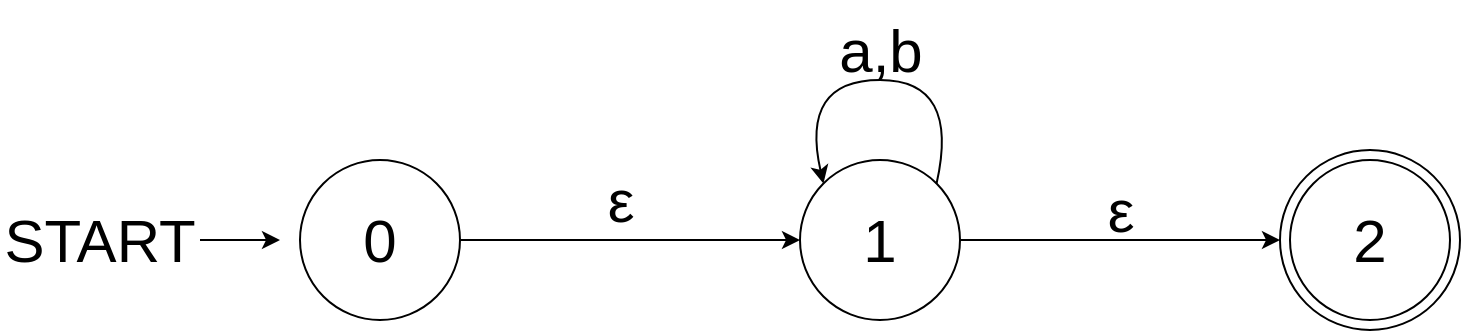 <mxfile version="20.6.0" type="device"><diagram id="j3PjhzU9xwvlAAAPOn7Y" name="Page-1"><mxGraphModel dx="2669" dy="1350" grid="1" gridSize="10" guides="1" tooltips="1" connect="1" arrows="1" fold="1" page="1" pageScale="1" pageWidth="850" pageHeight="1100" math="0" shadow="0"><root><mxCell id="0"/><mxCell id="1" parent="0"/><mxCell id="nPxpiwmn9yuNUZWWjAhc-4" value="" style="ellipse;whiteSpace=wrap;html=1;fontSize=30;" vertex="1" parent="1"><mxGeometry x="640" y="235" width="90" height="90" as="geometry"/></mxCell><mxCell id="nPxpiwmn9yuNUZWWjAhc-1" value="0" style="ellipse;whiteSpace=wrap;html=1;fontSize=30;" vertex="1" parent="1"><mxGeometry x="150" y="240" width="80" height="80" as="geometry"/></mxCell><mxCell id="nPxpiwmn9yuNUZWWjAhc-2" value="START" style="text;html=1;strokeColor=none;fillColor=none;align=center;verticalAlign=middle;whiteSpace=wrap;rounded=0;fontSize=30;" vertex="1" parent="1"><mxGeometry y="265" width="100" height="30" as="geometry"/></mxCell><mxCell id="nPxpiwmn9yuNUZWWjAhc-3" value="" style="endArrow=classic;html=1;rounded=0;fontSize=30;exitX=1;exitY=0.5;exitDx=0;exitDy=0;" edge="1" parent="1" source="nPxpiwmn9yuNUZWWjAhc-2"><mxGeometry width="50" height="50" relative="1" as="geometry"><mxPoint x="90" y="420" as="sourcePoint"/><mxPoint x="140" y="280" as="targetPoint"/></mxGeometry></mxCell><mxCell id="nPxpiwmn9yuNUZWWjAhc-5" value="1" style="ellipse;whiteSpace=wrap;html=1;fontSize=30;" vertex="1" parent="1"><mxGeometry x="400" y="240" width="80" height="80" as="geometry"/></mxCell><mxCell id="nPxpiwmn9yuNUZWWjAhc-6" value="" style="endArrow=classic;html=1;rounded=0;fontSize=30;exitX=1;exitY=0.5;exitDx=0;exitDy=0;entryX=0;entryY=0.5;entryDx=0;entryDy=0;" edge="1" parent="1" source="nPxpiwmn9yuNUZWWjAhc-1" target="nPxpiwmn9yuNUZWWjAhc-5"><mxGeometry width="50" height="50" relative="1" as="geometry"><mxPoint x="240" y="390" as="sourcePoint"/><mxPoint x="290" y="340" as="targetPoint"/></mxGeometry></mxCell><mxCell id="nPxpiwmn9yuNUZWWjAhc-7" value="ε" style="edgeLabel;html=1;align=center;verticalAlign=middle;resizable=0;points=[];fontSize=30;" vertex="1" connectable="0" parent="nPxpiwmn9yuNUZWWjAhc-6"><mxGeometry x="0.425" y="-3" relative="1" as="geometry"><mxPoint x="-41" y="-23" as="offset"/></mxGeometry></mxCell><mxCell id="nPxpiwmn9yuNUZWWjAhc-8" value="2" style="ellipse;whiteSpace=wrap;html=1;fontSize=30;" vertex="1" parent="1"><mxGeometry x="645" y="240" width="80" height="80" as="geometry"/></mxCell><mxCell id="nPxpiwmn9yuNUZWWjAhc-9" value="" style="curved=1;endArrow=classic;html=1;rounded=0;fontSize=30;entryX=0;entryY=0;entryDx=0;entryDy=0;exitX=1;exitY=0;exitDx=0;exitDy=0;" edge="1" parent="1" source="nPxpiwmn9yuNUZWWjAhc-5" target="nPxpiwmn9yuNUZWWjAhc-5"><mxGeometry width="50" height="50" relative="1" as="geometry"><mxPoint x="250" y="430" as="sourcePoint"/><mxPoint x="300" y="380" as="targetPoint"/><Array as="points"><mxPoint x="480" y="200"/><mxPoint x="400" y="200"/></Array></mxGeometry></mxCell><mxCell id="nPxpiwmn9yuNUZWWjAhc-10" value="a,b" style="text;html=1;align=center;verticalAlign=middle;resizable=0;points=[];autosize=1;strokeColor=none;fillColor=none;fontSize=30;" vertex="1" parent="1"><mxGeometry x="410" y="160" width="60" height="50" as="geometry"/></mxCell><mxCell id="nPxpiwmn9yuNUZWWjAhc-11" value="" style="endArrow=classic;html=1;rounded=0;fontSize=30;exitX=1;exitY=0.5;exitDx=0;exitDy=0;entryX=0;entryY=0.5;entryDx=0;entryDy=0;" edge="1" parent="1" source="nPxpiwmn9yuNUZWWjAhc-5" target="nPxpiwmn9yuNUZWWjAhc-4"><mxGeometry width="50" height="50" relative="1" as="geometry"><mxPoint x="280" y="430" as="sourcePoint"/><mxPoint x="600" y="350" as="targetPoint"/></mxGeometry></mxCell><mxCell id="nPxpiwmn9yuNUZWWjAhc-18" value="" style="edgeStyle=orthogonalEdgeStyle;rounded=0;orthogonalLoop=1;jettySize=auto;html=1;fontSize=30;" edge="1" parent="1" target="nPxpiwmn9yuNUZWWjAhc-17"><mxGeometry relative="1" as="geometry"><mxPoint x="230" y="470" as="sourcePoint"/></mxGeometry></mxCell><mxCell id="nPxpiwmn9yuNUZWWjAhc-16" value="ε" style="text;html=1;align=center;verticalAlign=middle;resizable=0;points=[];autosize=1;strokeColor=none;fillColor=none;fontSize=30;" vertex="1" parent="1"><mxGeometry x="540" y="240" width="40" height="50" as="geometry"/></mxCell></root></mxGraphModel></diagram></mxfile>